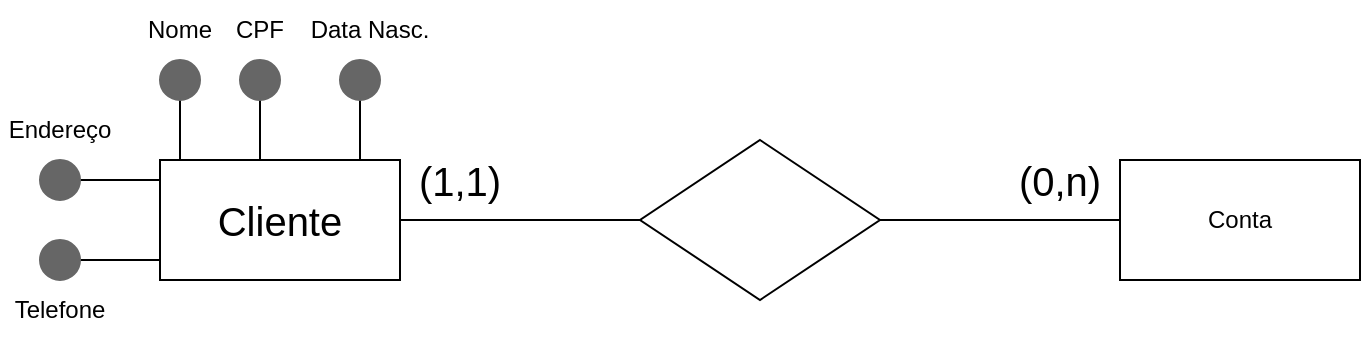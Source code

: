 <mxfile version="20.3.0" type="github">
  <diagram id="C5RBs43oDa-KdzZeNtuy" name="Page-1">
    <mxGraphModel dx="648" dy="669" grid="1" gridSize="10" guides="1" tooltips="1" connect="1" arrows="1" fold="1" page="1" pageScale="1" pageWidth="1169" pageHeight="1654" math="0" shadow="0">
      <root>
        <mxCell id="WIyWlLk6GJQsqaUBKTNV-0" />
        <mxCell id="WIyWlLk6GJQsqaUBKTNV-1" parent="WIyWlLk6GJQsqaUBKTNV-0" />
        <mxCell id="jCPasw-vf7MsJhfyoigZ-17" style="edgeStyle=orthogonalEdgeStyle;rounded=0;orthogonalLoop=1;jettySize=auto;html=1;entryX=0.5;entryY=1;entryDx=0;entryDy=0;endArrow=none;endFill=0;" edge="1" parent="WIyWlLk6GJQsqaUBKTNV-1" source="jCPasw-vf7MsJhfyoigZ-0" target="jCPasw-vf7MsJhfyoigZ-9">
          <mxGeometry relative="1" as="geometry">
            <Array as="points">
              <mxPoint x="130" y="110" />
              <mxPoint x="130" y="110" />
            </Array>
          </mxGeometry>
        </mxCell>
        <mxCell id="jCPasw-vf7MsJhfyoigZ-28" style="edgeStyle=orthogonalEdgeStyle;rounded=0;orthogonalLoop=1;jettySize=auto;html=1;entryX=0.5;entryY=1;entryDx=0;entryDy=0;endArrow=none;endFill=0;" edge="1" parent="WIyWlLk6GJQsqaUBKTNV-1" source="jCPasw-vf7MsJhfyoigZ-0" target="jCPasw-vf7MsJhfyoigZ-26">
          <mxGeometry relative="1" as="geometry">
            <Array as="points">
              <mxPoint x="220" y="110" />
              <mxPoint x="220" y="110" />
            </Array>
          </mxGeometry>
        </mxCell>
        <mxCell id="jCPasw-vf7MsJhfyoigZ-31" value="" style="edgeStyle=orthogonalEdgeStyle;rounded=0;orthogonalLoop=1;jettySize=auto;html=1;endArrow=none;endFill=0;" edge="1" parent="WIyWlLk6GJQsqaUBKTNV-1" source="jCPasw-vf7MsJhfyoigZ-0" target="jCPasw-vf7MsJhfyoigZ-29">
          <mxGeometry relative="1" as="geometry">
            <Array as="points">
              <mxPoint x="110" y="130" />
              <mxPoint x="110" y="130" />
            </Array>
          </mxGeometry>
        </mxCell>
        <mxCell id="jCPasw-vf7MsJhfyoigZ-39" value="" style="edgeStyle=orthogonalEdgeStyle;rounded=0;orthogonalLoop=1;jettySize=auto;html=1;fontSize=20;endArrow=none;endFill=0;" edge="1" parent="WIyWlLk6GJQsqaUBKTNV-1" source="jCPasw-vf7MsJhfyoigZ-0" target="jCPasw-vf7MsJhfyoigZ-36">
          <mxGeometry relative="1" as="geometry" />
        </mxCell>
        <mxCell id="jCPasw-vf7MsJhfyoigZ-0" value="&lt;font style=&quot;font-size: 20px;&quot;&gt;Cliente&lt;/font&gt;" style="rounded=0;whiteSpace=wrap;html=1;" vertex="1" parent="WIyWlLk6GJQsqaUBKTNV-1">
          <mxGeometry x="120" y="120" width="120" height="60" as="geometry" />
        </mxCell>
        <mxCell id="jCPasw-vf7MsJhfyoigZ-1" value="Conta" style="rounded=0;whiteSpace=wrap;html=1;" vertex="1" parent="WIyWlLk6GJQsqaUBKTNV-1">
          <mxGeometry x="600" y="120" width="120" height="60" as="geometry" />
        </mxCell>
        <mxCell id="jCPasw-vf7MsJhfyoigZ-9" value="" style="ellipse;whiteSpace=wrap;html=1;aspect=fixed;fillColor=#666666;fontColor=#333333;strokeColor=#666666;" vertex="1" parent="WIyWlLk6GJQsqaUBKTNV-1">
          <mxGeometry x="120" y="70" width="20" height="20" as="geometry" />
        </mxCell>
        <mxCell id="jCPasw-vf7MsJhfyoigZ-10" value="Nome" style="text;html=1;strokeColor=none;fillColor=none;align=center;verticalAlign=middle;whiteSpace=wrap;rounded=0;" vertex="1" parent="WIyWlLk6GJQsqaUBKTNV-1">
          <mxGeometry x="100" y="40" width="60" height="30" as="geometry" />
        </mxCell>
        <mxCell id="jCPasw-vf7MsJhfyoigZ-18" style="edgeStyle=orthogonalEdgeStyle;rounded=0;orthogonalLoop=1;jettySize=auto;html=1;entryX=0.5;entryY=1;entryDx=0;entryDy=0;endArrow=none;endFill=0;" edge="1" target="jCPasw-vf7MsJhfyoigZ-19" parent="WIyWlLk6GJQsqaUBKTNV-1">
          <mxGeometry relative="1" as="geometry">
            <mxPoint x="170" y="120" as="sourcePoint" />
            <Array as="points">
              <mxPoint x="170" y="110" />
              <mxPoint x="170" y="110" />
            </Array>
          </mxGeometry>
        </mxCell>
        <mxCell id="jCPasw-vf7MsJhfyoigZ-19" value="" style="ellipse;whiteSpace=wrap;html=1;aspect=fixed;fillColor=#666666;fontColor=#333333;strokeColor=#666666;" vertex="1" parent="WIyWlLk6GJQsqaUBKTNV-1">
          <mxGeometry x="160" y="70" width="20" height="20" as="geometry" />
        </mxCell>
        <mxCell id="jCPasw-vf7MsJhfyoigZ-20" value="CPF" style="text;html=1;strokeColor=none;fillColor=none;align=center;verticalAlign=middle;whiteSpace=wrap;rounded=0;" vertex="1" parent="WIyWlLk6GJQsqaUBKTNV-1">
          <mxGeometry x="140" y="40" width="60" height="30" as="geometry" />
        </mxCell>
        <mxCell id="jCPasw-vf7MsJhfyoigZ-26" value="" style="ellipse;whiteSpace=wrap;html=1;aspect=fixed;fillColor=#666666;fontColor=#333333;strokeColor=#666666;" vertex="1" parent="WIyWlLk6GJQsqaUBKTNV-1">
          <mxGeometry x="210" y="70" width="20" height="20" as="geometry" />
        </mxCell>
        <mxCell id="jCPasw-vf7MsJhfyoigZ-27" value="Data Nasc." style="text;html=1;strokeColor=none;fillColor=none;align=center;verticalAlign=middle;whiteSpace=wrap;rounded=0;" vertex="1" parent="WIyWlLk6GJQsqaUBKTNV-1">
          <mxGeometry x="190" y="40" width="70" height="30" as="geometry" />
        </mxCell>
        <mxCell id="jCPasw-vf7MsJhfyoigZ-29" value="" style="ellipse;whiteSpace=wrap;html=1;aspect=fixed;fillColor=#666666;fontColor=#333333;strokeColor=#666666;" vertex="1" parent="WIyWlLk6GJQsqaUBKTNV-1">
          <mxGeometry x="60" y="120" width="20" height="20" as="geometry" />
        </mxCell>
        <mxCell id="jCPasw-vf7MsJhfyoigZ-32" value="" style="edgeStyle=orthogonalEdgeStyle;rounded=0;orthogonalLoop=1;jettySize=auto;html=1;endArrow=none;endFill=0;" edge="1" target="jCPasw-vf7MsJhfyoigZ-33" parent="WIyWlLk6GJQsqaUBKTNV-1">
          <mxGeometry relative="1" as="geometry">
            <mxPoint x="120" y="170" as="sourcePoint" />
            <Array as="points">
              <mxPoint x="110" y="170" />
              <mxPoint x="110" y="170" />
            </Array>
          </mxGeometry>
        </mxCell>
        <mxCell id="jCPasw-vf7MsJhfyoigZ-33" value="" style="ellipse;whiteSpace=wrap;html=1;aspect=fixed;fillColor=#666666;fontColor=#333333;strokeColor=#666666;" vertex="1" parent="WIyWlLk6GJQsqaUBKTNV-1">
          <mxGeometry x="60" y="160" width="20" height="20" as="geometry" />
        </mxCell>
        <mxCell id="jCPasw-vf7MsJhfyoigZ-34" value="Telefone" style="text;html=1;strokeColor=none;fillColor=none;align=center;verticalAlign=middle;whiteSpace=wrap;rounded=0;" vertex="1" parent="WIyWlLk6GJQsqaUBKTNV-1">
          <mxGeometry x="40" y="180" width="60" height="30" as="geometry" />
        </mxCell>
        <mxCell id="jCPasw-vf7MsJhfyoigZ-35" value="Endereço" style="text;html=1;strokeColor=none;fillColor=none;align=center;verticalAlign=middle;whiteSpace=wrap;rounded=0;" vertex="1" parent="WIyWlLk6GJQsqaUBKTNV-1">
          <mxGeometry x="40" y="90" width="60" height="30" as="geometry" />
        </mxCell>
        <mxCell id="jCPasw-vf7MsJhfyoigZ-40" style="edgeStyle=orthogonalEdgeStyle;rounded=0;orthogonalLoop=1;jettySize=auto;html=1;entryX=0;entryY=0.5;entryDx=0;entryDy=0;fontSize=20;endArrow=none;endFill=0;" edge="1" parent="WIyWlLk6GJQsqaUBKTNV-1" source="jCPasw-vf7MsJhfyoigZ-36" target="jCPasw-vf7MsJhfyoigZ-1">
          <mxGeometry relative="1" as="geometry" />
        </mxCell>
        <mxCell id="jCPasw-vf7MsJhfyoigZ-36" value="" style="rhombus;whiteSpace=wrap;html=1;fontSize=20;" vertex="1" parent="WIyWlLk6GJQsqaUBKTNV-1">
          <mxGeometry x="360" y="110" width="120" height="80" as="geometry" />
        </mxCell>
        <mxCell id="jCPasw-vf7MsJhfyoigZ-41" value="(1,1)" style="text;html=1;strokeColor=none;fillColor=none;align=center;verticalAlign=middle;whiteSpace=wrap;rounded=0;fontSize=20;" vertex="1" parent="WIyWlLk6GJQsqaUBKTNV-1">
          <mxGeometry x="240" y="115" width="60" height="30" as="geometry" />
        </mxCell>
        <mxCell id="jCPasw-vf7MsJhfyoigZ-42" value="(0,n)" style="text;html=1;strokeColor=none;fillColor=none;align=center;verticalAlign=middle;whiteSpace=wrap;rounded=0;fontSize=20;" vertex="1" parent="WIyWlLk6GJQsqaUBKTNV-1">
          <mxGeometry x="540" y="115" width="60" height="30" as="geometry" />
        </mxCell>
      </root>
    </mxGraphModel>
  </diagram>
</mxfile>

